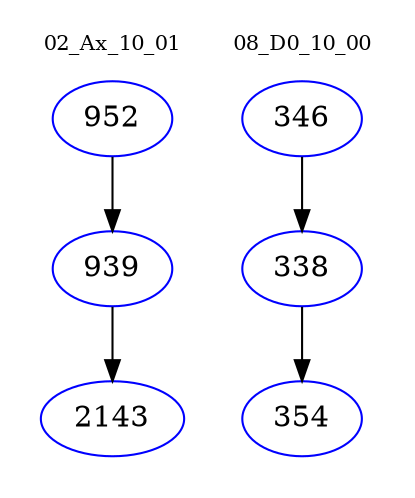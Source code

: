 digraph{
subgraph cluster_0 {
color = white
label = "02_Ax_10_01";
fontsize=10;
T0_952 [label="952", color="blue"]
T0_952 -> T0_939 [color="black"]
T0_939 [label="939", color="blue"]
T0_939 -> T0_2143 [color="black"]
T0_2143 [label="2143", color="blue"]
}
subgraph cluster_1 {
color = white
label = "08_D0_10_00";
fontsize=10;
T1_346 [label="346", color="blue"]
T1_346 -> T1_338 [color="black"]
T1_338 [label="338", color="blue"]
T1_338 -> T1_354 [color="black"]
T1_354 [label="354", color="blue"]
}
}
